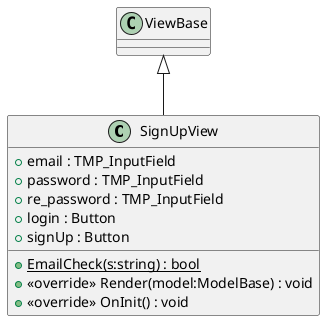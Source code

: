 @startuml
class SignUpView {
    + email : TMP_InputField
    + password : TMP_InputField
    + re_password : TMP_InputField
    + login : Button
    + signUp : Button
    + {static} EmailCheck(s:string) : bool
    + <<override>> Render(model:ModelBase) : void
    + <<override>> OnInit() : void
}
ViewBase <|-- SignUpView
@enduml
